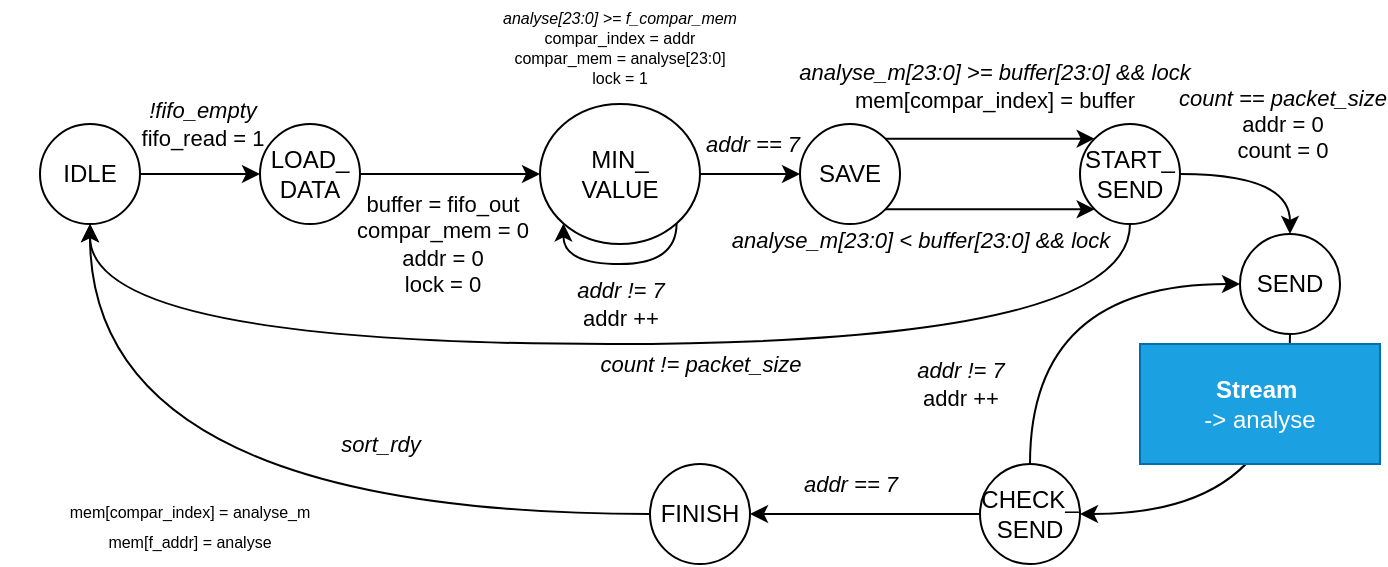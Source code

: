 <mxfile version="23.1.5" type="device">
  <diagram name="Strona-1" id="qhjlecZrfErG3EmEXIc5">
    <mxGraphModel dx="925" dy="617" grid="1" gridSize="10" guides="1" tooltips="1" connect="1" arrows="1" fold="1" page="1" pageScale="1" pageWidth="700" pageHeight="300" math="0" shadow="0">
      <root>
        <mxCell id="0" />
        <mxCell id="1" parent="0" />
        <mxCell id="CpuY23wt4_82asa5ZrPF-35" style="edgeStyle=orthogonalEdgeStyle;rounded=0;orthogonalLoop=1;jettySize=auto;html=1;exitX=1;exitY=0.5;exitDx=0;exitDy=0;entryX=0;entryY=0.5;entryDx=0;entryDy=0;" edge="1" parent="1" source="CpuY23wt4_82asa5ZrPF-25" target="CpuY23wt4_82asa5ZrPF-27">
          <mxGeometry relative="1" as="geometry" />
        </mxCell>
        <mxCell id="CpuY23wt4_82asa5ZrPF-36" value="buffer = fifo_out&lt;br&gt;compar_mem = 0&lt;br&gt;addr = 0&lt;br&gt;lock = 0" style="edgeLabel;html=1;align=center;verticalAlign=middle;resizable=0;points=[];" vertex="1" connectable="0" parent="CpuY23wt4_82asa5ZrPF-35">
          <mxGeometry x="-0.744" y="-3" relative="1" as="geometry">
            <mxPoint x="29" y="32" as="offset" />
          </mxGeometry>
        </mxCell>
        <mxCell id="CpuY23wt4_82asa5ZrPF-25" value="LOAD_&lt;br&gt;DATA" style="ellipse;whiteSpace=wrap;html=1;" vertex="1" parent="1">
          <mxGeometry x="130" y="70" width="50" height="50" as="geometry" />
        </mxCell>
        <mxCell id="CpuY23wt4_82asa5ZrPF-33" style="edgeStyle=orthogonalEdgeStyle;rounded=0;orthogonalLoop=1;jettySize=auto;html=1;exitX=1;exitY=0.5;exitDx=0;exitDy=0;" edge="1" parent="1" source="CpuY23wt4_82asa5ZrPF-26" target="CpuY23wt4_82asa5ZrPF-25">
          <mxGeometry relative="1" as="geometry" />
        </mxCell>
        <mxCell id="CpuY23wt4_82asa5ZrPF-34" value="&lt;i&gt;!fifo_empty&lt;br&gt;&lt;/i&gt;fifo_read = 1" style="edgeLabel;html=1;align=center;verticalAlign=middle;resizable=0;points=[];" vertex="1" connectable="0" parent="CpuY23wt4_82asa5ZrPF-33">
          <mxGeometry x="-0.348" y="3" relative="1" as="geometry">
            <mxPoint x="11" y="-22" as="offset" />
          </mxGeometry>
        </mxCell>
        <mxCell id="CpuY23wt4_82asa5ZrPF-26" value="IDLE" style="ellipse;whiteSpace=wrap;html=1;" vertex="1" parent="1">
          <mxGeometry x="20" y="70" width="50" height="50" as="geometry" />
        </mxCell>
        <mxCell id="CpuY23wt4_82asa5ZrPF-38" style="edgeStyle=orthogonalEdgeStyle;rounded=0;orthogonalLoop=1;jettySize=auto;html=1;exitX=1;exitY=0.5;exitDx=0;exitDy=0;entryX=0;entryY=0.5;entryDx=0;entryDy=0;" edge="1" parent="1" source="CpuY23wt4_82asa5ZrPF-27" target="CpuY23wt4_82asa5ZrPF-28">
          <mxGeometry relative="1" as="geometry">
            <mxPoint x="420" y="95" as="targetPoint" />
          </mxGeometry>
        </mxCell>
        <mxCell id="CpuY23wt4_82asa5ZrPF-43" value="&lt;i&gt;addr == 7&lt;/i&gt;" style="edgeLabel;html=1;align=center;verticalAlign=middle;resizable=0;points=[];" vertex="1" connectable="0" parent="CpuY23wt4_82asa5ZrPF-38">
          <mxGeometry x="-0.051" y="1" relative="1" as="geometry">
            <mxPoint x="2" y="-14" as="offset" />
          </mxGeometry>
        </mxCell>
        <mxCell id="CpuY23wt4_82asa5ZrPF-27" value="MIN_&lt;br&gt;VALUE" style="ellipse;whiteSpace=wrap;html=1;" vertex="1" parent="1">
          <mxGeometry x="270" y="60" width="80" height="70" as="geometry" />
        </mxCell>
        <mxCell id="CpuY23wt4_82asa5ZrPF-46" style="edgeStyle=orthogonalEdgeStyle;rounded=0;orthogonalLoop=1;jettySize=auto;html=1;exitX=1;exitY=0;exitDx=0;exitDy=0;entryX=0;entryY=0;entryDx=0;entryDy=0;" edge="1" parent="1" source="CpuY23wt4_82asa5ZrPF-28" target="CpuY23wt4_82asa5ZrPF-29">
          <mxGeometry relative="1" as="geometry" />
        </mxCell>
        <mxCell id="CpuY23wt4_82asa5ZrPF-48" value="&lt;div&gt;&lt;i&gt;analyse_m[23:0] &amp;gt;= buffer[23:0] &amp;amp;&amp;amp; lock&lt;/i&gt;&lt;/div&gt;&lt;div&gt;mem[compar_index] = buffer&lt;/div&gt;" style="edgeLabel;html=1;align=center;verticalAlign=middle;resizable=0;points=[];" vertex="1" connectable="0" parent="CpuY23wt4_82asa5ZrPF-46">
          <mxGeometry x="-0.316" y="5" relative="1" as="geometry">
            <mxPoint x="18" y="-22" as="offset" />
          </mxGeometry>
        </mxCell>
        <mxCell id="CpuY23wt4_82asa5ZrPF-49" style="edgeStyle=orthogonalEdgeStyle;rounded=0;orthogonalLoop=1;jettySize=auto;html=1;exitX=1;exitY=1;exitDx=0;exitDy=0;entryX=0;entryY=1;entryDx=0;entryDy=0;" edge="1" parent="1" source="CpuY23wt4_82asa5ZrPF-28" target="CpuY23wt4_82asa5ZrPF-29">
          <mxGeometry relative="1" as="geometry" />
        </mxCell>
        <mxCell id="CpuY23wt4_82asa5ZrPF-50" value="&lt;div&gt;&lt;i&gt;analyse_m[23:0] &amp;lt; buffer[23:0] &amp;amp;&amp;amp; lock&lt;/i&gt;&lt;/div&gt;&lt;div&gt;&lt;i&gt;&lt;br&gt;&lt;/i&gt;&lt;/div&gt;" style="edgeLabel;html=1;align=center;verticalAlign=middle;resizable=0;points=[];" vertex="1" connectable="0" parent="CpuY23wt4_82asa5ZrPF-49">
          <mxGeometry x="-0.78" relative="1" as="geometry">
            <mxPoint x="6" y="22" as="offset" />
          </mxGeometry>
        </mxCell>
        <mxCell id="CpuY23wt4_82asa5ZrPF-28" value="SAVE" style="ellipse;whiteSpace=wrap;html=1;" vertex="1" parent="1">
          <mxGeometry x="400" y="70" width="50" height="50" as="geometry" />
        </mxCell>
        <mxCell id="CpuY23wt4_82asa5ZrPF-51" style="edgeStyle=orthogonalEdgeStyle;rounded=0;orthogonalLoop=1;jettySize=auto;html=1;exitX=0.5;exitY=1;exitDx=0;exitDy=0;entryX=0.5;entryY=1;entryDx=0;entryDy=0;curved=1;" edge="1" parent="1" source="CpuY23wt4_82asa5ZrPF-29" target="CpuY23wt4_82asa5ZrPF-26">
          <mxGeometry relative="1" as="geometry">
            <Array as="points">
              <mxPoint x="565" y="180" />
              <mxPoint x="45" y="180" />
            </Array>
          </mxGeometry>
        </mxCell>
        <mxCell id="CpuY23wt4_82asa5ZrPF-52" value="&lt;i&gt;count != packet_size&lt;/i&gt;" style="edgeLabel;html=1;align=center;verticalAlign=middle;resizable=0;points=[];" vertex="1" connectable="0" parent="CpuY23wt4_82asa5ZrPF-51">
          <mxGeometry x="-0.336" y="1" relative="1" as="geometry">
            <mxPoint x="-63" y="9" as="offset" />
          </mxGeometry>
        </mxCell>
        <mxCell id="CpuY23wt4_82asa5ZrPF-53" style="edgeStyle=orthogonalEdgeStyle;rounded=0;orthogonalLoop=1;jettySize=auto;html=1;exitX=1;exitY=0.5;exitDx=0;exitDy=0;entryX=0.5;entryY=0;entryDx=0;entryDy=0;curved=1;" edge="1" parent="1" source="CpuY23wt4_82asa5ZrPF-29" target="CpuY23wt4_82asa5ZrPF-30">
          <mxGeometry relative="1" as="geometry" />
        </mxCell>
        <mxCell id="CpuY23wt4_82asa5ZrPF-54" value="&lt;i&gt;count == packet_size&lt;/i&gt;&lt;br&gt;addr = 0&lt;br&gt;count = 0" style="edgeLabel;html=1;align=center;verticalAlign=middle;resizable=0;points=[];" vertex="1" connectable="0" parent="CpuY23wt4_82asa5ZrPF-53">
          <mxGeometry x="0.018" relative="1" as="geometry">
            <mxPoint x="7" y="-25" as="offset" />
          </mxGeometry>
        </mxCell>
        <mxCell id="CpuY23wt4_82asa5ZrPF-29" value="START_&lt;br&gt;SEND" style="ellipse;whiteSpace=wrap;html=1;" vertex="1" parent="1">
          <mxGeometry x="540" y="70" width="50" height="50" as="geometry" />
        </mxCell>
        <mxCell id="CpuY23wt4_82asa5ZrPF-56" style="edgeStyle=orthogonalEdgeStyle;rounded=0;orthogonalLoop=1;jettySize=auto;html=1;exitX=0.5;exitY=1;exitDx=0;exitDy=0;entryX=1;entryY=0.5;entryDx=0;entryDy=0;curved=1;" edge="1" parent="1" source="CpuY23wt4_82asa5ZrPF-30" target="CpuY23wt4_82asa5ZrPF-31">
          <mxGeometry relative="1" as="geometry" />
        </mxCell>
        <mxCell id="CpuY23wt4_82asa5ZrPF-30" value="SEND" style="ellipse;whiteSpace=wrap;html=1;" vertex="1" parent="1">
          <mxGeometry x="620" y="125" width="50" height="50" as="geometry" />
        </mxCell>
        <mxCell id="CpuY23wt4_82asa5ZrPF-61" style="edgeStyle=orthogonalEdgeStyle;rounded=0;orthogonalLoop=1;jettySize=auto;html=1;exitX=0;exitY=0.5;exitDx=0;exitDy=0;entryX=1;entryY=0.5;entryDx=0;entryDy=0;" edge="1" parent="1" source="CpuY23wt4_82asa5ZrPF-31" target="CpuY23wt4_82asa5ZrPF-32">
          <mxGeometry relative="1" as="geometry" />
        </mxCell>
        <mxCell id="CpuY23wt4_82asa5ZrPF-62" value="&lt;i&gt;addr == 7&lt;/i&gt;" style="edgeLabel;html=1;align=center;verticalAlign=middle;resizable=0;points=[];" vertex="1" connectable="0" parent="CpuY23wt4_82asa5ZrPF-61">
          <mxGeometry x="0.132" y="-4" relative="1" as="geometry">
            <mxPoint y="-11" as="offset" />
          </mxGeometry>
        </mxCell>
        <mxCell id="CpuY23wt4_82asa5ZrPF-63" value="&lt;i&gt;addr != 7&lt;/i&gt;&lt;br&gt;addr ++" style="edgeStyle=orthogonalEdgeStyle;rounded=0;orthogonalLoop=1;jettySize=auto;html=1;exitX=0.5;exitY=0;exitDx=0;exitDy=0;entryX=0;entryY=0.5;entryDx=0;entryDy=0;curved=1;" edge="1" parent="1" source="CpuY23wt4_82asa5ZrPF-31" target="CpuY23wt4_82asa5ZrPF-30">
          <mxGeometry x="-0.59" y="35" relative="1" as="geometry">
            <mxPoint as="offset" />
          </mxGeometry>
        </mxCell>
        <mxCell id="CpuY23wt4_82asa5ZrPF-31" value="CHECK_&lt;br&gt;SEND" style="ellipse;whiteSpace=wrap;html=1;" vertex="1" parent="1">
          <mxGeometry x="490" y="240" width="50" height="50" as="geometry" />
        </mxCell>
        <mxCell id="CpuY23wt4_82asa5ZrPF-64" value="&lt;i&gt;sort_rdy&lt;/i&gt;" style="edgeStyle=orthogonalEdgeStyle;rounded=0;orthogonalLoop=1;jettySize=auto;html=1;exitX=0;exitY=0.5;exitDx=0;exitDy=0;entryX=0.5;entryY=1;entryDx=0;entryDy=0;curved=1;" edge="1" parent="1" source="CpuY23wt4_82asa5ZrPF-32" target="CpuY23wt4_82asa5ZrPF-26">
          <mxGeometry x="-0.365" y="-35" relative="1" as="geometry">
            <mxPoint as="offset" />
          </mxGeometry>
        </mxCell>
        <mxCell id="CpuY23wt4_82asa5ZrPF-32" value="FINISH" style="ellipse;whiteSpace=wrap;html=1;" vertex="1" parent="1">
          <mxGeometry x="325" y="240" width="50" height="50" as="geometry" />
        </mxCell>
        <mxCell id="CpuY23wt4_82asa5ZrPF-41" style="edgeStyle=orthogonalEdgeStyle;rounded=0;orthogonalLoop=1;jettySize=auto;html=1;exitX=1;exitY=1;exitDx=0;exitDy=0;entryX=0;entryY=1;entryDx=0;entryDy=0;curved=1;" edge="1" parent="1" source="CpuY23wt4_82asa5ZrPF-27" target="CpuY23wt4_82asa5ZrPF-27">
          <mxGeometry relative="1" as="geometry">
            <Array as="points">
              <mxPoint x="338" y="140" />
              <mxPoint x="282" y="140" />
            </Array>
          </mxGeometry>
        </mxCell>
        <mxCell id="CpuY23wt4_82asa5ZrPF-42" value="&lt;i&gt;addr != 7&lt;br&gt;&lt;/i&gt;addr ++" style="edgeLabel;html=1;align=center;verticalAlign=middle;resizable=0;points=[];" vertex="1" connectable="0" parent="CpuY23wt4_82asa5ZrPF-41">
          <mxGeometry x="-0.114" y="2" relative="1" as="geometry">
            <mxPoint x="-6" y="18" as="offset" />
          </mxGeometry>
        </mxCell>
        <mxCell id="CpuY23wt4_82asa5ZrPF-45" value="&lt;i style=&quot;font-size: 8px;&quot;&gt;&lt;font style=&quot;font-size: 8px;&quot;&gt;analyse[23:0] &amp;gt;= f_compar_mem&lt;br&gt;&lt;/font&gt;&lt;/i&gt;&lt;div style=&quot;font-size: 8px;&quot;&gt;&lt;font style=&quot;font-size: 8px;&quot;&gt;compar_index = addr&lt;/font&gt;&lt;/div&gt;&lt;div style=&quot;font-size: 8px;&quot;&gt;&lt;font style=&quot;font-size: 8px;&quot;&gt;compar_mem = analyse[23:0]&lt;span style=&quot;&quot;&gt;&lt;/span&gt;&lt;/font&gt;&lt;/div&gt;&lt;div style=&quot;font-size: 8px;&quot;&gt;&lt;font style=&quot;font-size: 8px;&quot;&gt;lock = 1&lt;/font&gt;&lt;/div&gt;" style="text;html=1;align=center;verticalAlign=middle;whiteSpace=wrap;rounded=0;" vertex="1" parent="1">
          <mxGeometry x="240" y="10" width="140" height="40" as="geometry" />
        </mxCell>
        <mxCell id="CpuY23wt4_82asa5ZrPF-55" value="&lt;font style=&quot;font-size: 8px;&quot;&gt;mem[compar_index] = analyse_m&lt;br&gt;&lt;span style=&quot;font-size: 8px;&quot;&gt;mem[f_addr] = analyse&lt;/span&gt;&lt;br&gt;&lt;/font&gt;" style="text;html=1;align=center;verticalAlign=middle;whiteSpace=wrap;rounded=0;" vertex="1" parent="1">
          <mxGeometry y="250" width="190" height="40" as="geometry" />
        </mxCell>
        <mxCell id="CpuY23wt4_82asa5ZrPF-58" value="&lt;b&gt;Stream&amp;nbsp;&lt;/b&gt;&lt;div&gt;-&amp;gt;&amp;nbsp;analyse&lt;/div&gt;" style="rounded=0;whiteSpace=wrap;html=1;fillColor=#1ba1e2;fontColor=#ffffff;strokeColor=#006EAF;" vertex="1" parent="1">
          <mxGeometry x="570" y="180" width="120" height="60" as="geometry" />
        </mxCell>
      </root>
    </mxGraphModel>
  </diagram>
</mxfile>
